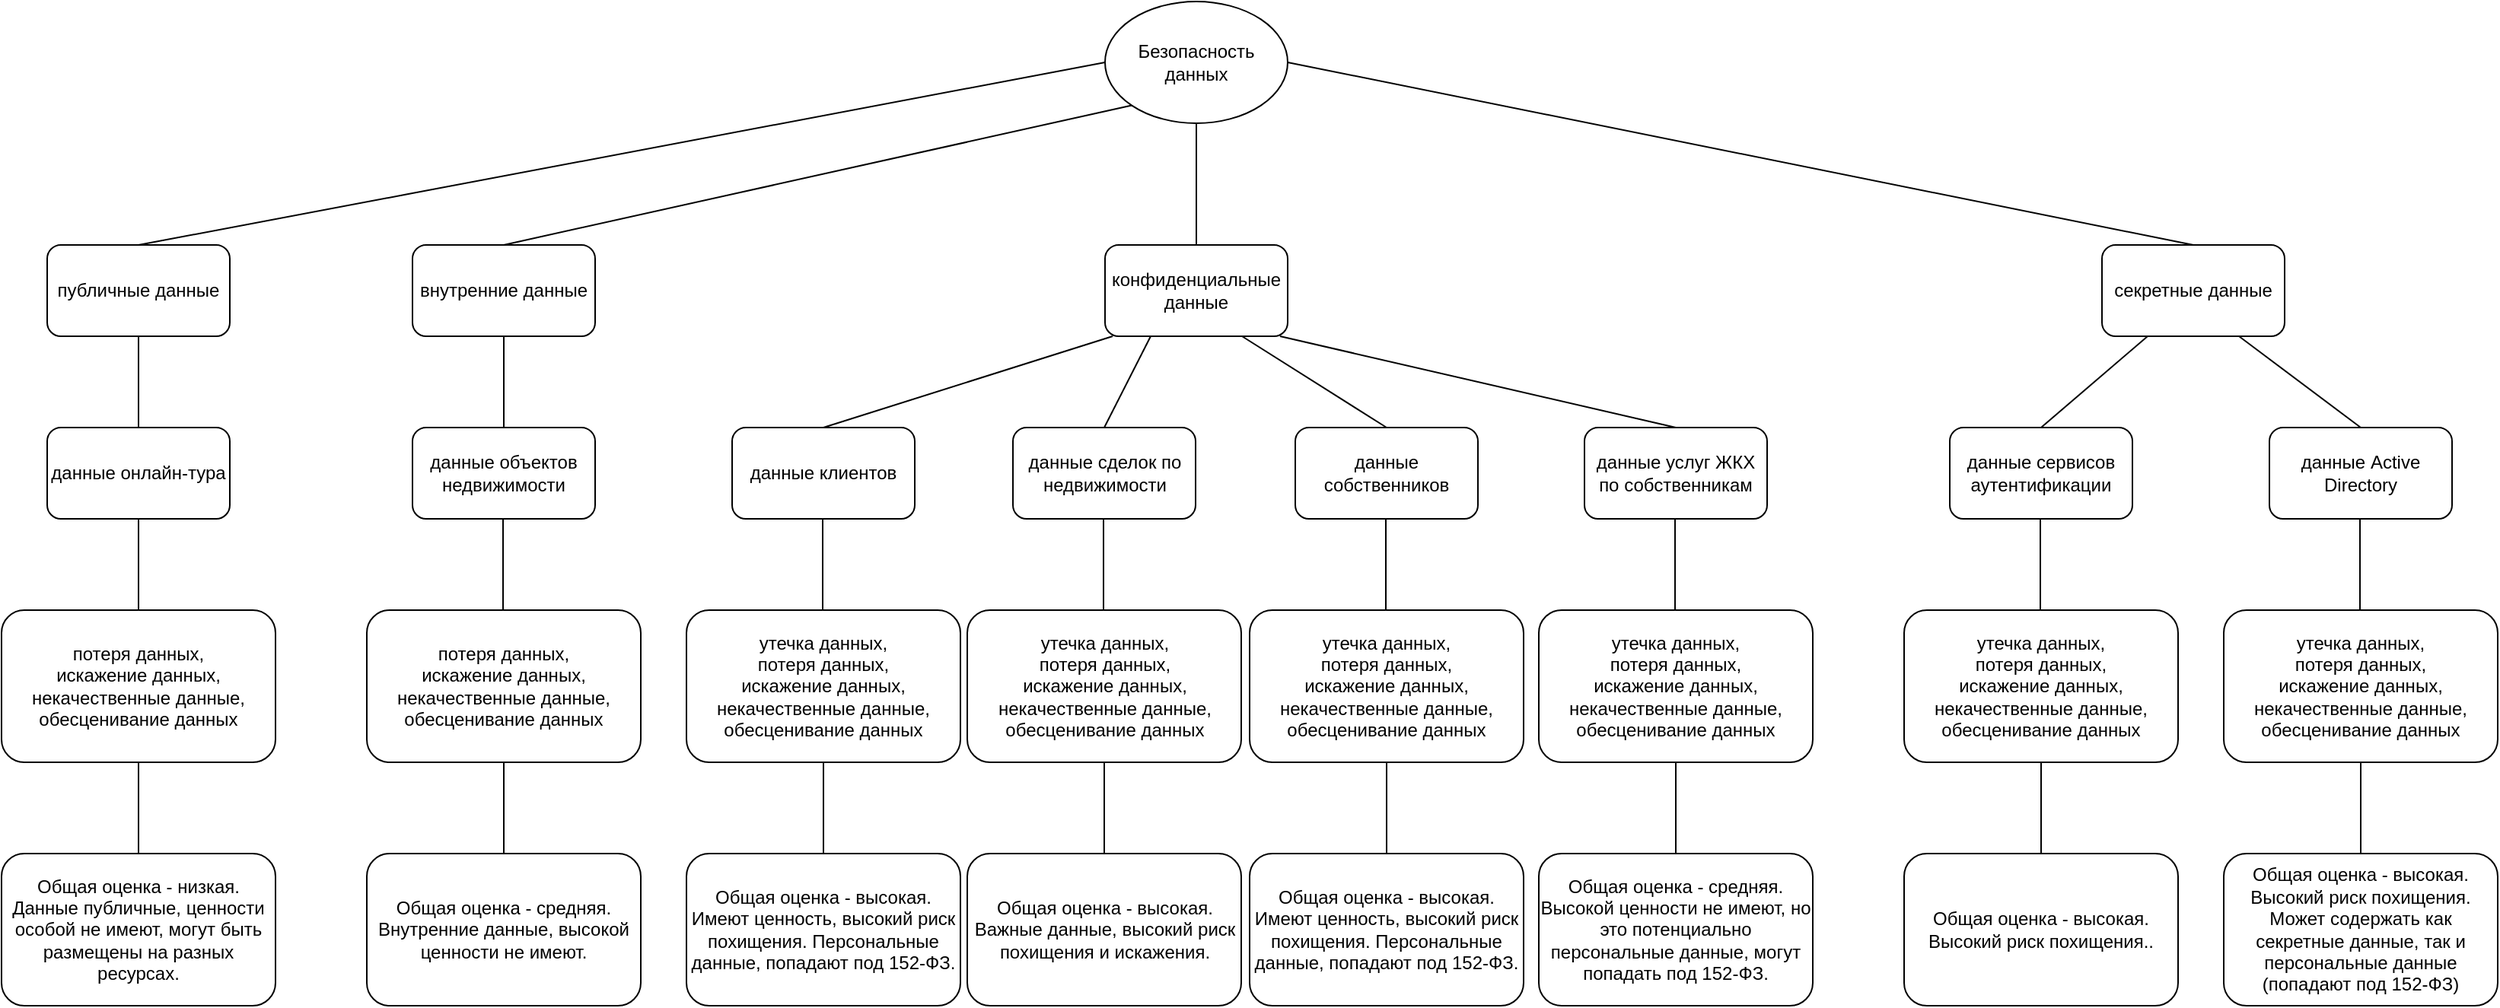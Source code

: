 <mxfile version="27.0.9">
  <diagram name="Страница — 1" id="IyOr7LMqKPzGeSYKwLsC">
    <mxGraphModel dx="2211" dy="722" grid="1" gridSize="10" guides="1" tooltips="1" connect="1" arrows="1" fold="1" page="1" pageScale="1" pageWidth="1169" pageHeight="827" math="0" shadow="0">
      <root>
        <mxCell id="0" />
        <mxCell id="1" parent="0" />
        <mxCell id="1V2JISVaBjakiTywx9q5-1" value="Безопасность данных" style="ellipse;whiteSpace=wrap;html=1;container=0;" vertex="1" parent="1">
          <mxGeometry x="525" y="40" width="120" height="80" as="geometry" />
        </mxCell>
        <mxCell id="1V2JISVaBjakiTywx9q5-2" value="публичные данные" style="rounded=1;whiteSpace=wrap;html=1;container=0;" vertex="1" parent="1">
          <mxGeometry x="-170" y="200" width="120" height="60" as="geometry" />
        </mxCell>
        <mxCell id="1V2JISVaBjakiTywx9q5-3" value="внутренние данные" style="rounded=1;whiteSpace=wrap;html=1;container=0;" vertex="1" parent="1">
          <mxGeometry x="70" y="200" width="120" height="60" as="geometry" />
        </mxCell>
        <mxCell id="1V2JISVaBjakiTywx9q5-4" value="конфиденциальные данные" style="rounded=1;whiteSpace=wrap;html=1;container=0;" vertex="1" parent="1">
          <mxGeometry x="525" y="200" width="120" height="60" as="geometry" />
        </mxCell>
        <mxCell id="1V2JISVaBjakiTywx9q5-5" value="секретные данные" style="rounded=1;whiteSpace=wrap;html=1;container=0;" vertex="1" parent="1">
          <mxGeometry x="1180" y="200" width="120" height="60" as="geometry" />
        </mxCell>
        <mxCell id="1V2JISVaBjakiTywx9q5-6" value="данные онлайн-тура" style="rounded=1;whiteSpace=wrap;html=1;container=0;" vertex="1" parent="1">
          <mxGeometry x="-170" y="320" width="120" height="60" as="geometry" />
        </mxCell>
        <mxCell id="1V2JISVaBjakiTywx9q5-7" value="" style="endArrow=none;html=1;rounded=0;exitX=0.5;exitY=1;exitDx=0;exitDy=0;entryX=0.5;entryY=0;entryDx=0;entryDy=0;" edge="1" parent="1" source="1V2JISVaBjakiTywx9q5-2" target="1V2JISVaBjakiTywx9q5-6">
          <mxGeometry width="50" height="50" relative="1" as="geometry">
            <mxPoint x="-20" y="330" as="sourcePoint" />
            <mxPoint x="30" y="280" as="targetPoint" />
          </mxGeometry>
        </mxCell>
        <mxCell id="1V2JISVaBjakiTywx9q5-8" value="данные объектов недвижимости" style="rounded=1;whiteSpace=wrap;html=1;container=0;" vertex="1" parent="1">
          <mxGeometry x="70" y="320" width="120" height="60" as="geometry" />
        </mxCell>
        <mxCell id="1V2JISVaBjakiTywx9q5-9" value="" style="endArrow=none;html=1;rounded=0;entryX=0.5;entryY=1;entryDx=0;entryDy=0;exitX=0.5;exitY=0;exitDx=0;exitDy=0;" edge="1" parent="1" source="1V2JISVaBjakiTywx9q5-8" target="1V2JISVaBjakiTywx9q5-3">
          <mxGeometry width="50" height="50" relative="1" as="geometry">
            <mxPoint x="270" y="350" as="sourcePoint" />
            <mxPoint x="320" y="300" as="targetPoint" />
          </mxGeometry>
        </mxCell>
        <mxCell id="1V2JISVaBjakiTywx9q5-10" value="данные клиентов" style="rounded=1;whiteSpace=wrap;html=1;container=0;" vertex="1" parent="1">
          <mxGeometry x="280" y="320" width="120" height="60" as="geometry" />
        </mxCell>
        <mxCell id="1V2JISVaBjakiTywx9q5-11" value="данные сделок по недвижимости" style="rounded=1;whiteSpace=wrap;html=1;container=0;" vertex="1" parent="1">
          <mxGeometry x="464.5" y="320" width="120" height="60" as="geometry" />
        </mxCell>
        <mxCell id="1V2JISVaBjakiTywx9q5-14" value="" style="endArrow=none;html=1;rounded=0;entryX=0;entryY=0.5;entryDx=0;entryDy=0;exitX=0.5;exitY=0;exitDx=0;exitDy=0;" edge="1" parent="1" source="1V2JISVaBjakiTywx9q5-2" target="1V2JISVaBjakiTywx9q5-1">
          <mxGeometry width="50" height="50" relative="1" as="geometry">
            <mxPoint x="370" y="130" as="sourcePoint" />
            <mxPoint x="420" y="80" as="targetPoint" />
          </mxGeometry>
        </mxCell>
        <mxCell id="1V2JISVaBjakiTywx9q5-15" value="" style="endArrow=none;html=1;rounded=0;entryX=0;entryY=1;entryDx=0;entryDy=0;exitX=0.5;exitY=0;exitDx=0;exitDy=0;" edge="1" parent="1" source="1V2JISVaBjakiTywx9q5-3" target="1V2JISVaBjakiTywx9q5-1">
          <mxGeometry width="50" height="50" relative="1" as="geometry">
            <mxPoint x="340" y="200" as="sourcePoint" />
            <mxPoint x="390" y="150" as="targetPoint" />
          </mxGeometry>
        </mxCell>
        <mxCell id="1V2JISVaBjakiTywx9q5-16" value="" style="endArrow=none;html=1;rounded=0;entryX=0.5;entryY=1;entryDx=0;entryDy=0;exitX=0.5;exitY=0;exitDx=0;exitDy=0;" edge="1" parent="1" source="1V2JISVaBjakiTywx9q5-4" target="1V2JISVaBjakiTywx9q5-1">
          <mxGeometry width="50" height="50" relative="1" as="geometry">
            <mxPoint x="740" y="200" as="sourcePoint" />
            <mxPoint x="790" y="150" as="targetPoint" />
          </mxGeometry>
        </mxCell>
        <mxCell id="1V2JISVaBjakiTywx9q5-17" value="" style="endArrow=none;html=1;rounded=0;exitX=1;exitY=0.5;exitDx=0;exitDy=0;entryX=0.5;entryY=0;entryDx=0;entryDy=0;" edge="1" parent="1" source="1V2JISVaBjakiTywx9q5-1" target="1V2JISVaBjakiTywx9q5-5">
          <mxGeometry width="50" height="50" relative="1" as="geometry">
            <mxPoint x="890" y="120" as="sourcePoint" />
            <mxPoint x="940" y="70" as="targetPoint" />
          </mxGeometry>
        </mxCell>
        <mxCell id="1V2JISVaBjakiTywx9q5-18" value="данные сервисов аутентификации" style="rounded=1;whiteSpace=wrap;html=1;container=0;" vertex="1" parent="1">
          <mxGeometry x="1080" y="320" width="120" height="60" as="geometry" />
        </mxCell>
        <mxCell id="1V2JISVaBjakiTywx9q5-19" value="данные Active Directory" style="rounded=1;whiteSpace=wrap;html=1;container=0;" vertex="1" parent="1">
          <mxGeometry x="1290" y="320" width="120" height="60" as="geometry" />
        </mxCell>
        <mxCell id="1V2JISVaBjakiTywx9q5-20" value="" style="endArrow=none;html=1;rounded=0;exitX=0.5;exitY=0;exitDx=0;exitDy=0;" edge="1" parent="1" source="1V2JISVaBjakiTywx9q5-10">
          <mxGeometry width="50" height="50" relative="1" as="geometry">
            <mxPoint x="340" y="290" as="sourcePoint" />
            <mxPoint x="530" y="260" as="targetPoint" />
          </mxGeometry>
        </mxCell>
        <mxCell id="1V2JISVaBjakiTywx9q5-21" value="" style="endArrow=none;html=1;rounded=0;entryX=0.5;entryY=0;entryDx=0;entryDy=0;" edge="1" parent="1" target="1V2JISVaBjakiTywx9q5-13">
          <mxGeometry width="50" height="50" relative="1" as="geometry">
            <mxPoint x="640" y="260" as="sourcePoint" />
            <mxPoint x="820" y="220" as="targetPoint" />
          </mxGeometry>
        </mxCell>
        <mxCell id="1V2JISVaBjakiTywx9q5-22" value="" style="endArrow=none;html=1;rounded=0;entryX=0.25;entryY=1;entryDx=0;entryDy=0;exitX=0.5;exitY=0;exitDx=0;exitDy=0;" edge="1" parent="1" source="1V2JISVaBjakiTywx9q5-11" target="1V2JISVaBjakiTywx9q5-4">
          <mxGeometry width="50" height="50" relative="1" as="geometry">
            <mxPoint x="470" y="470" as="sourcePoint" />
            <mxPoint x="520" y="420" as="targetPoint" />
          </mxGeometry>
        </mxCell>
        <mxCell id="1V2JISVaBjakiTywx9q5-23" value="" style="endArrow=none;html=1;rounded=0;entryX=0.75;entryY=1;entryDx=0;entryDy=0;exitX=0.5;exitY=0;exitDx=0;exitDy=0;" edge="1" parent="1" source="1V2JISVaBjakiTywx9q5-12" target="1V2JISVaBjakiTywx9q5-4">
          <mxGeometry width="50" height="50" relative="1" as="geometry">
            <mxPoint x="680" y="470" as="sourcePoint" />
            <mxPoint x="730" y="420" as="targetPoint" />
          </mxGeometry>
        </mxCell>
        <mxCell id="1V2JISVaBjakiTywx9q5-24" value="" style="endArrow=none;html=1;rounded=0;entryX=0.25;entryY=1;entryDx=0;entryDy=0;exitX=0.5;exitY=0;exitDx=0;exitDy=0;" edge="1" parent="1" source="1V2JISVaBjakiTywx9q5-18" target="1V2JISVaBjakiTywx9q5-5">
          <mxGeometry width="50" height="50" relative="1" as="geometry">
            <mxPoint x="1120" y="470" as="sourcePoint" />
            <mxPoint x="1170" y="420" as="targetPoint" />
          </mxGeometry>
        </mxCell>
        <mxCell id="1V2JISVaBjakiTywx9q5-25" value="" style="endArrow=none;html=1;rounded=0;exitX=0.75;exitY=1;exitDx=0;exitDy=0;entryX=0.5;entryY=0;entryDx=0;entryDy=0;" edge="1" parent="1" source="1V2JISVaBjakiTywx9q5-5" target="1V2JISVaBjakiTywx9q5-19">
          <mxGeometry width="50" height="50" relative="1" as="geometry">
            <mxPoint x="1430" y="270" as="sourcePoint" />
            <mxPoint x="1480" y="220" as="targetPoint" />
          </mxGeometry>
        </mxCell>
        <mxCell id="1V2JISVaBjakiTywx9q5-26" value="&lt;div&gt;потеря данных,&lt;/div&gt;&lt;div&gt;искажение данных,&lt;/div&gt;&lt;div&gt;некачественные данные,&lt;/div&gt;&lt;div&gt;обесценивание данных&lt;/div&gt;" style="rounded=1;whiteSpace=wrap;html=1;container=0;" vertex="1" parent="1">
          <mxGeometry x="-200" y="440" width="180" height="100" as="geometry" />
        </mxCell>
        <mxCell id="1V2JISVaBjakiTywx9q5-34" value="" style="endArrow=none;html=1;rounded=0;entryX=0.5;entryY=1;entryDx=0;entryDy=0;exitX=0.5;exitY=0;exitDx=0;exitDy=0;" edge="1" parent="1" source="1V2JISVaBjakiTywx9q5-26" target="1V2JISVaBjakiTywx9q5-6">
          <mxGeometry width="50" height="50" relative="1" as="geometry">
            <mxPoint x="-310" y="480" as="sourcePoint" />
            <mxPoint x="-260" y="430" as="targetPoint" />
          </mxGeometry>
        </mxCell>
        <mxCell id="1V2JISVaBjakiTywx9q5-36" value="" style="endArrow=none;html=1;rounded=0;entryX=0.5;entryY=1;entryDx=0;entryDy=0;exitX=0.5;exitY=0;exitDx=0;exitDy=0;" edge="1" parent="1">
          <mxGeometry width="50" height="50" relative="1" as="geometry">
            <mxPoint x="339.5" y="440" as="sourcePoint" />
            <mxPoint x="339.5" y="380" as="targetPoint" />
          </mxGeometry>
        </mxCell>
        <mxCell id="1V2JISVaBjakiTywx9q5-37" value="" style="endArrow=none;html=1;rounded=0;entryX=0.5;entryY=1;entryDx=0;entryDy=0;exitX=0.5;exitY=0;exitDx=0;exitDy=0;" edge="1" parent="1">
          <mxGeometry width="50" height="50" relative="1" as="geometry">
            <mxPoint x="524" y="440" as="sourcePoint" />
            <mxPoint x="524" y="380" as="targetPoint" />
          </mxGeometry>
        </mxCell>
        <mxCell id="1V2JISVaBjakiTywx9q5-40" value="" style="endArrow=none;html=1;rounded=0;entryX=0.5;entryY=1;entryDx=0;entryDy=0;exitX=0.5;exitY=0;exitDx=0;exitDy=0;" edge="1" parent="1">
          <mxGeometry width="50" height="50" relative="1" as="geometry">
            <mxPoint x="1139.5" y="440" as="sourcePoint" />
            <mxPoint x="1139.5" y="380" as="targetPoint" />
          </mxGeometry>
        </mxCell>
        <mxCell id="1V2JISVaBjakiTywx9q5-41" value="" style="endArrow=none;html=1;rounded=0;entryX=0.5;entryY=1;entryDx=0;entryDy=0;exitX=0.5;exitY=0;exitDx=0;exitDy=0;" edge="1" parent="1">
          <mxGeometry width="50" height="50" relative="1" as="geometry">
            <mxPoint x="1349.5" y="440" as="sourcePoint" />
            <mxPoint x="1349.5" y="380" as="targetPoint" />
          </mxGeometry>
        </mxCell>
        <mxCell id="1V2JISVaBjakiTywx9q5-42" value="" style="endArrow=none;html=1;rounded=0;entryX=0.5;entryY=1;entryDx=0;entryDy=0;exitX=0.5;exitY=0;exitDx=0;exitDy=0;" edge="1" parent="1">
          <mxGeometry width="50" height="50" relative="1" as="geometry">
            <mxPoint x="129.5" y="440" as="sourcePoint" />
            <mxPoint x="129.5" y="380" as="targetPoint" />
          </mxGeometry>
        </mxCell>
        <mxCell id="1V2JISVaBjakiTywx9q5-44" value="&lt;div&gt;потеря данных,&lt;/div&gt;&lt;div&gt;искажение данных,&lt;/div&gt;&lt;div&gt;некачественные данные,&lt;/div&gt;&lt;div&gt;обесценивание данных&lt;/div&gt;" style="rounded=1;whiteSpace=wrap;html=1;container=0;" vertex="1" parent="1">
          <mxGeometry x="40" y="440" width="180" height="100" as="geometry" />
        </mxCell>
        <mxCell id="1V2JISVaBjakiTywx9q5-45" value="&lt;div&gt;утечка данных,&lt;/div&gt;&lt;div&gt;потеря данных,&lt;/div&gt;&lt;div&gt;искажение данных,&lt;/div&gt;&lt;div&gt;некачественные данные,&lt;/div&gt;&lt;div&gt;обесценивание данных&lt;/div&gt;" style="rounded=1;whiteSpace=wrap;html=1;container=0;" vertex="1" parent="1">
          <mxGeometry x="250" y="440" width="180" height="100" as="geometry" />
        </mxCell>
        <mxCell id="1V2JISVaBjakiTywx9q5-46" value="&lt;div&gt;утечка данных,&lt;/div&gt;&lt;div&gt;потеря данных,&lt;/div&gt;&lt;div&gt;искажение данных,&lt;/div&gt;&lt;div&gt;некачественные данные,&lt;/div&gt;&lt;div&gt;обесценивание данных&lt;/div&gt;" style="rounded=1;whiteSpace=wrap;html=1;container=0;" vertex="1" parent="1">
          <mxGeometry x="434.5" y="440" width="180" height="100" as="geometry" />
        </mxCell>
        <mxCell id="1V2JISVaBjakiTywx9q5-47" value="&lt;div&gt;утечка данных,&lt;/div&gt;&lt;div&gt;потеря данных,&lt;/div&gt;&lt;div&gt;искажение данных,&lt;/div&gt;&lt;div&gt;некачественные данные,&lt;/div&gt;&lt;div&gt;обесценивание данных&lt;/div&gt;" style="rounded=1;whiteSpace=wrap;html=1;container=0;" vertex="1" parent="1">
          <mxGeometry x="620" y="440" width="180" height="100" as="geometry" />
        </mxCell>
        <mxCell id="1V2JISVaBjakiTywx9q5-48" value="&lt;div&gt;утечка данных,&lt;/div&gt;&lt;div&gt;потеря данных,&lt;/div&gt;&lt;div&gt;искажение данных,&lt;/div&gt;&lt;div&gt;некачественные данные,&lt;/div&gt;&lt;div&gt;обесценивание данных&lt;/div&gt;" style="rounded=1;whiteSpace=wrap;html=1;container=0;" vertex="1" parent="1">
          <mxGeometry x="810" y="440" width="180" height="100" as="geometry" />
        </mxCell>
        <mxCell id="1V2JISVaBjakiTywx9q5-12" value="данные собственников" style="rounded=1;whiteSpace=wrap;html=1;container=0;" vertex="1" parent="1">
          <mxGeometry x="650" y="320" width="120" height="60" as="geometry" />
        </mxCell>
        <mxCell id="1V2JISVaBjakiTywx9q5-13" value="данные услуг ЖКХ по собственникам" style="rounded=1;whiteSpace=wrap;html=1;container=0;" vertex="1" parent="1">
          <mxGeometry x="840" y="320" width="120" height="60" as="geometry" />
        </mxCell>
        <mxCell id="1V2JISVaBjakiTywx9q5-38" value="" style="endArrow=none;html=1;rounded=0;entryX=0.5;entryY=1;entryDx=0;entryDy=0;exitX=0.5;exitY=0;exitDx=0;exitDy=0;" edge="1" parent="1">
          <mxGeometry width="50" height="50" relative="1" as="geometry">
            <mxPoint x="709.5" y="440" as="sourcePoint" />
            <mxPoint x="709.5" y="380" as="targetPoint" />
          </mxGeometry>
        </mxCell>
        <mxCell id="1V2JISVaBjakiTywx9q5-39" value="" style="endArrow=none;html=1;rounded=0;entryX=0.5;entryY=1;entryDx=0;entryDy=0;exitX=0.5;exitY=0;exitDx=0;exitDy=0;" edge="1" parent="1">
          <mxGeometry width="50" height="50" relative="1" as="geometry">
            <mxPoint x="899.5" y="440" as="sourcePoint" />
            <mxPoint x="899.5" y="380" as="targetPoint" />
          </mxGeometry>
        </mxCell>
        <mxCell id="1V2JISVaBjakiTywx9q5-50" value="&lt;div&gt;утечка данных,&lt;/div&gt;&lt;div&gt;потеря данных,&lt;/div&gt;&lt;div&gt;искажение данных,&lt;/div&gt;&lt;div&gt;некачественные данные,&lt;/div&gt;&lt;div&gt;обесценивание данных&lt;/div&gt;" style="rounded=1;whiteSpace=wrap;html=1;container=0;" vertex="1" parent="1">
          <mxGeometry x="1050" y="440" width="180" height="100" as="geometry" />
        </mxCell>
        <mxCell id="1V2JISVaBjakiTywx9q5-51" value="&lt;div&gt;утечка данных,&lt;/div&gt;&lt;div&gt;потеря данных,&lt;/div&gt;&lt;div&gt;искажение данных,&lt;/div&gt;&lt;div&gt;некачественные данные,&lt;/div&gt;&lt;div&gt;обесценивание данных&lt;/div&gt;" style="rounded=1;whiteSpace=wrap;html=1;container=0;" vertex="1" parent="1">
          <mxGeometry x="1260" y="440" width="180" height="100" as="geometry" />
        </mxCell>
        <mxCell id="1V2JISVaBjakiTywx9q5-53" value="&lt;div&gt;Общая оценка - низкая. Данные публичные, ценности особой не имеют, могут быть размещены на разных ресурсах.&lt;/div&gt;" style="rounded=1;whiteSpace=wrap;html=1;container=0;" vertex="1" parent="1">
          <mxGeometry x="-200" y="600" width="180" height="100" as="geometry" />
        </mxCell>
        <mxCell id="1V2JISVaBjakiTywx9q5-54" value="" style="endArrow=none;html=1;rounded=0;entryX=0.5;entryY=1;entryDx=0;entryDy=0;exitX=0.5;exitY=0;exitDx=0;exitDy=0;" edge="1" parent="1" source="1V2JISVaBjakiTywx9q5-53">
          <mxGeometry width="50" height="50" relative="1" as="geometry">
            <mxPoint x="-310" y="640" as="sourcePoint" />
            <mxPoint x="-110" y="540" as="targetPoint" />
          </mxGeometry>
        </mxCell>
        <mxCell id="1V2JISVaBjakiTywx9q5-55" value="&lt;div&gt;Общая оценка - средняя. Внутренние данные, высокой ценности не имеют.&lt;/div&gt;" style="rounded=1;whiteSpace=wrap;html=1;container=0;" vertex="1" parent="1">
          <mxGeometry x="40" y="600" width="180" height="100" as="geometry" />
        </mxCell>
        <mxCell id="1V2JISVaBjakiTywx9q5-56" value="" style="endArrow=none;html=1;rounded=0;entryX=0.5;entryY=1;entryDx=0;entryDy=0;exitX=0.5;exitY=0;exitDx=0;exitDy=0;" edge="1" parent="1" source="1V2JISVaBjakiTywx9q5-55">
          <mxGeometry width="50" height="50" relative="1" as="geometry">
            <mxPoint x="-70" y="640" as="sourcePoint" />
            <mxPoint x="130" y="540" as="targetPoint" />
          </mxGeometry>
        </mxCell>
        <mxCell id="1V2JISVaBjakiTywx9q5-57" value="&lt;div&gt;Общая оценка - высокая. Имеют ценность, высокий риск похищения. Персональные данные, попадают под 152-ФЗ.&lt;/div&gt;" style="rounded=1;whiteSpace=wrap;html=1;container=0;" vertex="1" parent="1">
          <mxGeometry x="250" y="600" width="180" height="100" as="geometry" />
        </mxCell>
        <mxCell id="1V2JISVaBjakiTywx9q5-58" value="" style="endArrow=none;html=1;rounded=0;entryX=0.5;entryY=1;entryDx=0;entryDy=0;exitX=0.5;exitY=0;exitDx=0;exitDy=0;" edge="1" parent="1" source="1V2JISVaBjakiTywx9q5-57">
          <mxGeometry width="50" height="50" relative="1" as="geometry">
            <mxPoint x="140" y="640" as="sourcePoint" />
            <mxPoint x="340" y="540" as="targetPoint" />
          </mxGeometry>
        </mxCell>
        <mxCell id="1V2JISVaBjakiTywx9q5-59" value="Общая оценка - высокая. Имеют ценность, высокий риск похищения. Персональные данные, попадают под 152-ФЗ." style="rounded=1;whiteSpace=wrap;html=1;container=0;" vertex="1" parent="1">
          <mxGeometry x="620" y="600" width="180" height="100" as="geometry" />
        </mxCell>
        <mxCell id="1V2JISVaBjakiTywx9q5-60" value="" style="endArrow=none;html=1;rounded=0;entryX=0.5;entryY=1;entryDx=0;entryDy=0;exitX=0.5;exitY=0;exitDx=0;exitDy=0;" edge="1" parent="1" source="1V2JISVaBjakiTywx9q5-59">
          <mxGeometry width="50" height="50" relative="1" as="geometry">
            <mxPoint x="510" y="640" as="sourcePoint" />
            <mxPoint x="710" y="540" as="targetPoint" />
          </mxGeometry>
        </mxCell>
        <mxCell id="1V2JISVaBjakiTywx9q5-61" value="&lt;div&gt;Общая оценка - высокая. Важные данные&lt;span style=&quot;background-color: transparent; color: light-dark(rgb(0, 0, 0), rgb(255, 255, 255));&quot;&gt;, высокий риск похищения и искажения&lt;/span&gt;&lt;span style=&quot;background-color: transparent; color: light-dark(rgb(0, 0, 0), rgb(255, 255, 255));&quot;&gt;.&lt;/span&gt;&lt;/div&gt;" style="rounded=1;whiteSpace=wrap;html=1;container=0;" vertex="1" parent="1">
          <mxGeometry x="434.5" y="600" width="180" height="100" as="geometry" />
        </mxCell>
        <mxCell id="1V2JISVaBjakiTywx9q5-62" value="" style="endArrow=none;html=1;rounded=0;entryX=0.5;entryY=1;entryDx=0;entryDy=0;exitX=0.5;exitY=0;exitDx=0;exitDy=0;" edge="1" parent="1" source="1V2JISVaBjakiTywx9q5-61">
          <mxGeometry width="50" height="50" relative="1" as="geometry">
            <mxPoint x="324.5" y="640" as="sourcePoint" />
            <mxPoint x="524.5" y="540" as="targetPoint" />
          </mxGeometry>
        </mxCell>
        <mxCell id="1V2JISVaBjakiTywx9q5-63" value="Общая оценка - средняя. Высокой ценности не имеют, но это потенциально персональные данные, могут попадать под 152-ФЗ." style="rounded=1;whiteSpace=wrap;html=1;container=0;" vertex="1" parent="1">
          <mxGeometry x="810" y="600" width="180" height="100" as="geometry" />
        </mxCell>
        <mxCell id="1V2JISVaBjakiTywx9q5-64" value="" style="endArrow=none;html=1;rounded=0;entryX=0.5;entryY=1;entryDx=0;entryDy=0;exitX=0.5;exitY=0;exitDx=0;exitDy=0;" edge="1" parent="1" source="1V2JISVaBjakiTywx9q5-63">
          <mxGeometry width="50" height="50" relative="1" as="geometry">
            <mxPoint x="700" y="640" as="sourcePoint" />
            <mxPoint x="900" y="540" as="targetPoint" />
          </mxGeometry>
        </mxCell>
        <mxCell id="1V2JISVaBjakiTywx9q5-65" value="Общая оценка - высокая. Высокий риск похищения.." style="rounded=1;whiteSpace=wrap;html=1;container=0;" vertex="1" parent="1">
          <mxGeometry x="1050" y="600" width="180" height="100" as="geometry" />
        </mxCell>
        <mxCell id="1V2JISVaBjakiTywx9q5-66" value="" style="endArrow=none;html=1;rounded=0;entryX=0.5;entryY=1;entryDx=0;entryDy=0;exitX=0.5;exitY=0;exitDx=0;exitDy=0;" edge="1" parent="1" source="1V2JISVaBjakiTywx9q5-65">
          <mxGeometry width="50" height="50" relative="1" as="geometry">
            <mxPoint x="940" y="640" as="sourcePoint" />
            <mxPoint x="1140" y="540" as="targetPoint" />
          </mxGeometry>
        </mxCell>
        <mxCell id="1V2JISVaBjakiTywx9q5-67" value="Общая оценка - высокая. Высокий риск похищения. Может содержать как секретные данные, так и персональные данные (попадают под 152-ФЗ)" style="rounded=1;whiteSpace=wrap;html=1;container=0;" vertex="1" parent="1">
          <mxGeometry x="1260" y="600" width="180" height="100" as="geometry" />
        </mxCell>
        <mxCell id="1V2JISVaBjakiTywx9q5-68" value="" style="endArrow=none;html=1;rounded=0;entryX=0.5;entryY=1;entryDx=0;entryDy=0;exitX=0.5;exitY=0;exitDx=0;exitDy=0;" edge="1" parent="1" source="1V2JISVaBjakiTywx9q5-67">
          <mxGeometry width="50" height="50" relative="1" as="geometry">
            <mxPoint x="1150" y="640" as="sourcePoint" />
            <mxPoint x="1350" y="540" as="targetPoint" />
          </mxGeometry>
        </mxCell>
      </root>
    </mxGraphModel>
  </diagram>
</mxfile>
